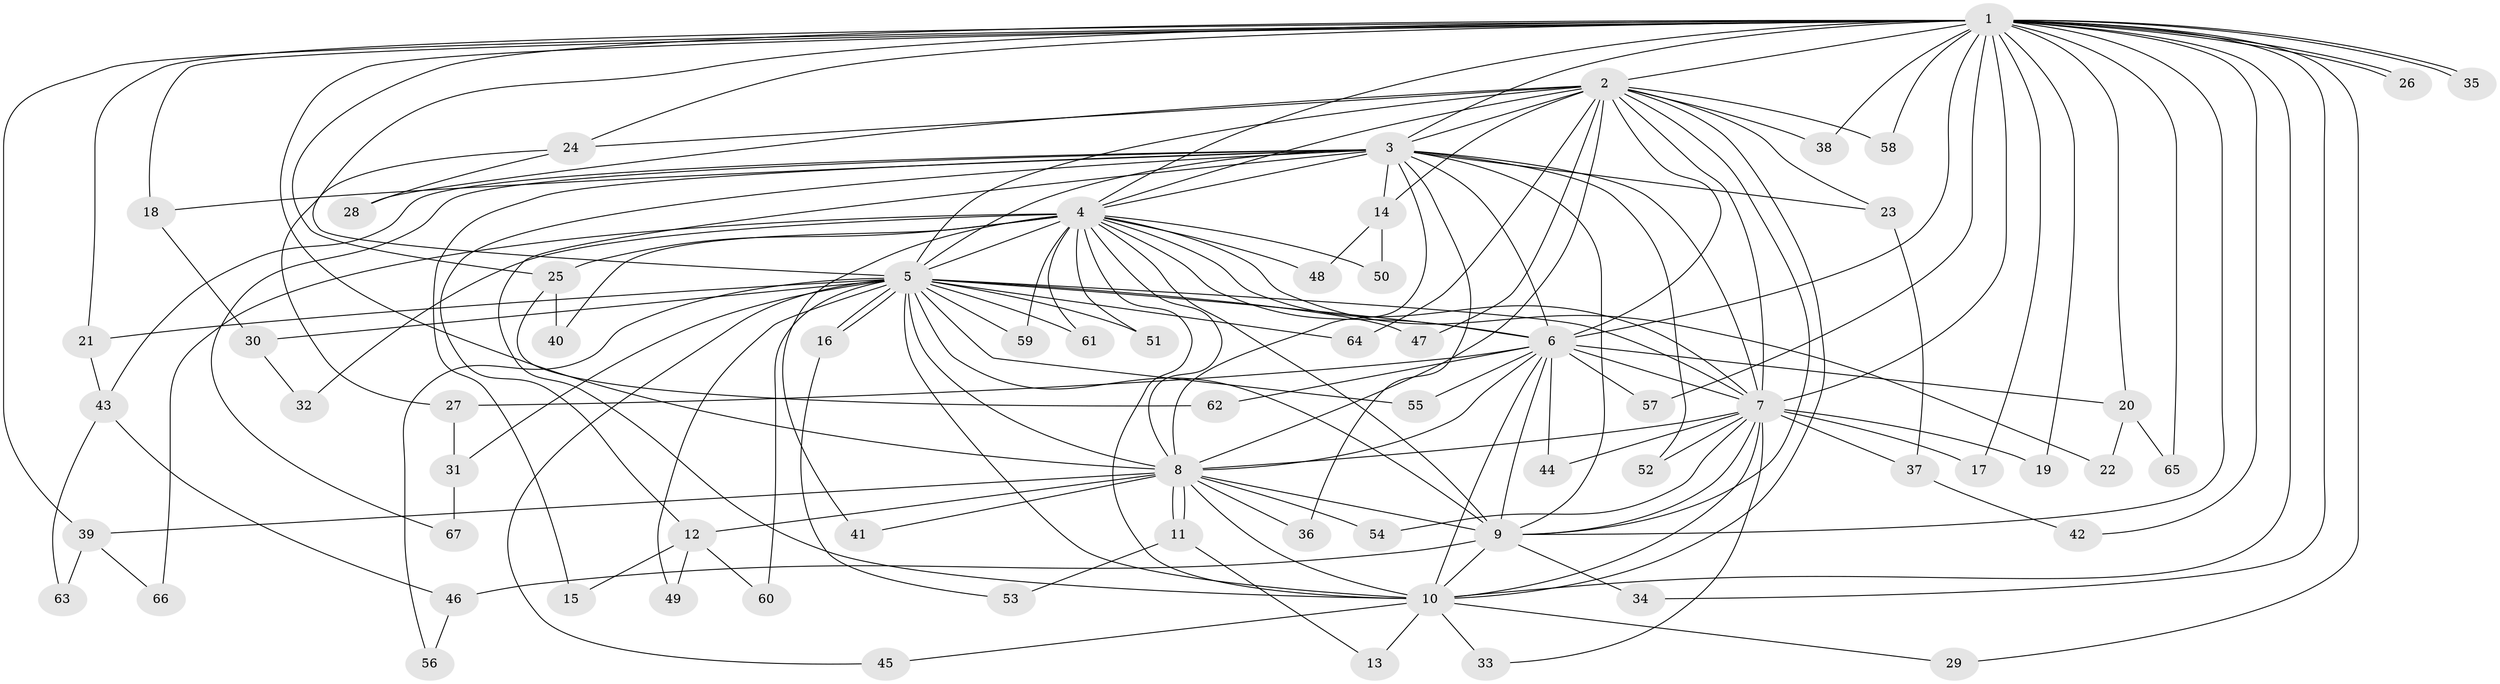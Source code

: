 // Generated by graph-tools (version 1.1) at 2025/10/02/27/25 16:10:58]
// undirected, 67 vertices, 159 edges
graph export_dot {
graph [start="1"]
  node [color=gray90,style=filled];
  1;
  2;
  3;
  4;
  5;
  6;
  7;
  8;
  9;
  10;
  11;
  12;
  13;
  14;
  15;
  16;
  17;
  18;
  19;
  20;
  21;
  22;
  23;
  24;
  25;
  26;
  27;
  28;
  29;
  30;
  31;
  32;
  33;
  34;
  35;
  36;
  37;
  38;
  39;
  40;
  41;
  42;
  43;
  44;
  45;
  46;
  47;
  48;
  49;
  50;
  51;
  52;
  53;
  54;
  55;
  56;
  57;
  58;
  59;
  60;
  61;
  62;
  63;
  64;
  65;
  66;
  67;
  1 -- 2;
  1 -- 3;
  1 -- 4;
  1 -- 5;
  1 -- 6;
  1 -- 7;
  1 -- 8;
  1 -- 9;
  1 -- 10;
  1 -- 17;
  1 -- 18;
  1 -- 19;
  1 -- 20;
  1 -- 21;
  1 -- 24;
  1 -- 25;
  1 -- 26;
  1 -- 26;
  1 -- 29;
  1 -- 34;
  1 -- 35;
  1 -- 35;
  1 -- 38;
  1 -- 39;
  1 -- 42;
  1 -- 57;
  1 -- 58;
  1 -- 65;
  2 -- 3;
  2 -- 4;
  2 -- 5;
  2 -- 6;
  2 -- 7;
  2 -- 8;
  2 -- 9;
  2 -- 10;
  2 -- 14;
  2 -- 23;
  2 -- 24;
  2 -- 28;
  2 -- 38;
  2 -- 47;
  2 -- 58;
  2 -- 64;
  3 -- 4;
  3 -- 5;
  3 -- 6;
  3 -- 7;
  3 -- 8;
  3 -- 9;
  3 -- 10;
  3 -- 12;
  3 -- 14;
  3 -- 15;
  3 -- 18;
  3 -- 23;
  3 -- 36;
  3 -- 43;
  3 -- 52;
  3 -- 67;
  4 -- 5;
  4 -- 6;
  4 -- 7;
  4 -- 8;
  4 -- 9;
  4 -- 10;
  4 -- 22;
  4 -- 25;
  4 -- 32;
  4 -- 40;
  4 -- 41;
  4 -- 48;
  4 -- 50;
  4 -- 51;
  4 -- 59;
  4 -- 61;
  4 -- 66;
  5 -- 6;
  5 -- 7;
  5 -- 8;
  5 -- 9;
  5 -- 10;
  5 -- 16;
  5 -- 16;
  5 -- 21;
  5 -- 30;
  5 -- 31;
  5 -- 45;
  5 -- 47;
  5 -- 49;
  5 -- 51;
  5 -- 55;
  5 -- 56;
  5 -- 59;
  5 -- 60;
  5 -- 61;
  5 -- 64;
  6 -- 7;
  6 -- 8;
  6 -- 9;
  6 -- 10;
  6 -- 20;
  6 -- 27;
  6 -- 44;
  6 -- 55;
  6 -- 57;
  6 -- 62;
  7 -- 8;
  7 -- 9;
  7 -- 10;
  7 -- 17;
  7 -- 19;
  7 -- 33;
  7 -- 37;
  7 -- 44;
  7 -- 52;
  7 -- 54;
  8 -- 9;
  8 -- 10;
  8 -- 11;
  8 -- 11;
  8 -- 12;
  8 -- 36;
  8 -- 39;
  8 -- 41;
  8 -- 54;
  9 -- 10;
  9 -- 34;
  9 -- 46;
  10 -- 13;
  10 -- 29;
  10 -- 33;
  10 -- 45;
  11 -- 13;
  11 -- 53;
  12 -- 15;
  12 -- 49;
  12 -- 60;
  14 -- 48;
  14 -- 50;
  16 -- 53;
  18 -- 30;
  20 -- 22;
  20 -- 65;
  21 -- 43;
  23 -- 37;
  24 -- 27;
  24 -- 28;
  25 -- 40;
  25 -- 62;
  27 -- 31;
  30 -- 32;
  31 -- 67;
  37 -- 42;
  39 -- 63;
  39 -- 66;
  43 -- 46;
  43 -- 63;
  46 -- 56;
}
